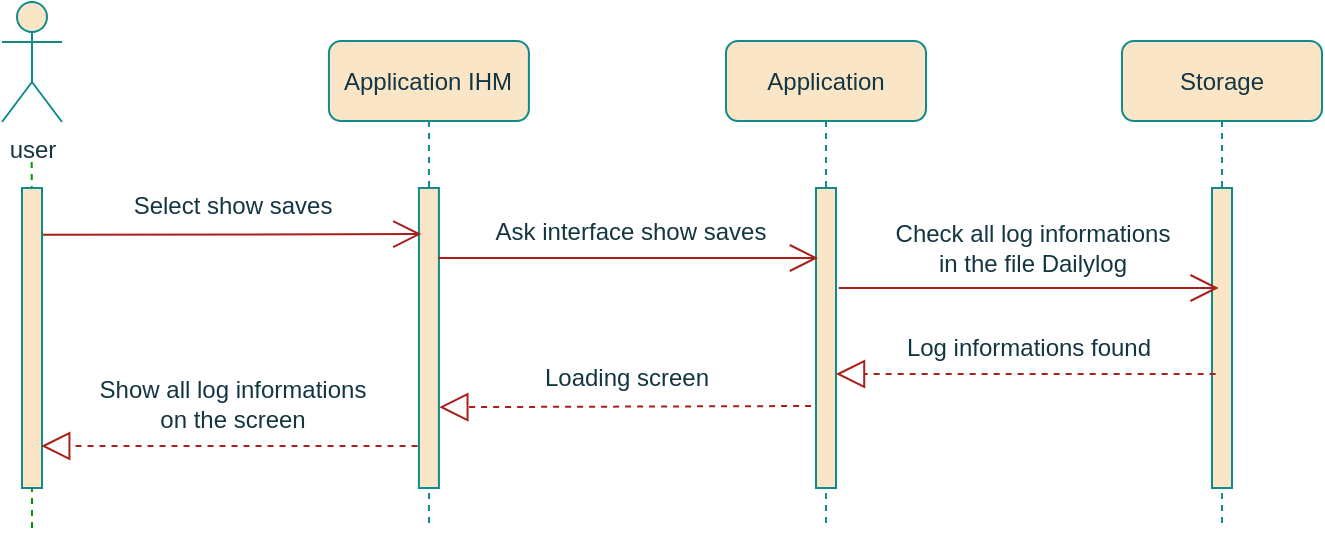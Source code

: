 <mxfile version="20.6.0" type="device"><diagram id="RmPmtxM8VEzseqfuqtIl" name="Page-1"><mxGraphModel dx="860" dy="413" grid="1" gridSize="10" guides="1" tooltips="1" connect="1" arrows="1" fold="1" page="1" pageScale="1" pageWidth="413" pageHeight="291" math="0" shadow="0"><root><mxCell id="0"/><mxCell id="1" parent="0"/><mxCell id="ZIF5DPFye3Cb1UIWGX4y-1" value="&lt;span style=&quot;&quot;&gt;Application IHM&lt;/span&gt;" style="shape=umlLifeline;perimeter=lifelinePerimeter;whiteSpace=wrap;html=1;container=0;collapsible=0;recursiveResize=0;outlineConnect=0;rounded=1;fillColor=#FAE5C7;strokeColor=#0F8B8D;fontColor=#143642;" vertex="1" parent="1"><mxGeometry x="326.46" y="86.5" width="100" height="243.5" as="geometry"/></mxCell><mxCell id="ZIF5DPFye3Cb1UIWGX4y-2" value="user" style="shape=umlActor;verticalLabelPosition=bottom;verticalAlign=top;html=1;rounded=1;fillColor=#FAE5C7;strokeColor=#0F8B8D;fontColor=#143642;" vertex="1" parent="1"><mxGeometry x="163" y="67" width="30" height="60" as="geometry"/></mxCell><mxCell id="ZIF5DPFye3Cb1UIWGX4y-3" value="&lt;span style=&quot;&quot;&gt;Application&lt;/span&gt;" style="shape=umlLifeline;perimeter=lifelinePerimeter;whiteSpace=wrap;html=1;container=0;collapsible=0;recursiveResize=0;outlineConnect=0;rounded=1;fillColor=#FAE5C7;strokeColor=#0F8B8D;fontColor=#143642;" vertex="1" parent="1"><mxGeometry x="525" y="86.5" width="100" height="243.5" as="geometry"/></mxCell><mxCell id="ZIF5DPFye3Cb1UIWGX4y-4" value="&lt;span style=&quot;&quot;&gt;Storage&lt;/span&gt;" style="shape=umlLifeline;perimeter=lifelinePerimeter;whiteSpace=wrap;html=1;container=0;collapsible=0;recursiveResize=0;outlineConnect=0;rounded=1;fillColor=#FAE5C7;strokeColor=#0F8B8D;fontColor=#143642;" vertex="1" parent="1"><mxGeometry x="723" y="86.5" width="100" height="243.5" as="geometry"/></mxCell><mxCell id="ZIF5DPFye3Cb1UIWGX4y-5" value="" style="endArrow=none;dashed=1;html=1;rounded=1;labelBackgroundColor=#DAD2D8;strokeColor=#009900;fontColor=#143642;fillColor=#d5e8d4;" edge="1" parent="1"><mxGeometry width="50" height="50" relative="1" as="geometry"><mxPoint x="178" y="330" as="sourcePoint"/><mxPoint x="177.865" y="147" as="targetPoint"/></mxGeometry></mxCell><mxCell id="ZIF5DPFye3Cb1UIWGX4y-6" value="" style="html=1;points=[];perimeter=orthogonalPerimeter;rounded=0;glass=0;labelBackgroundColor=none;fillStyle=auto;fillColor=#FAE5C7;strokeColor=#0F8B8D;fontColor=#143642;" vertex="1" parent="1"><mxGeometry x="173" y="160" width="10" height="150" as="geometry"/></mxCell><mxCell id="ZIF5DPFye3Cb1UIWGX4y-7" value="" style="html=1;points=[];perimeter=orthogonalPerimeter;rounded=0;glass=0;labelBackgroundColor=none;fillStyle=auto;fillColor=#FAE5C7;strokeColor=#0F8B8D;fontColor=#143642;" vertex="1" parent="1"><mxGeometry x="371.46" y="160" width="10" height="150" as="geometry"/></mxCell><mxCell id="ZIF5DPFye3Cb1UIWGX4y-8" value="" style="html=1;points=[];perimeter=orthogonalPerimeter;rounded=0;glass=0;labelBackgroundColor=none;fillStyle=auto;fillColor=#FAE5C7;strokeColor=#0F8B8D;fontColor=#143642;" vertex="1" parent="1"><mxGeometry x="570" y="160" width="10" height="150" as="geometry"/></mxCell><mxCell id="ZIF5DPFye3Cb1UIWGX4y-9" value="" style="html=1;points=[];perimeter=orthogonalPerimeter;rounded=0;glass=0;labelBackgroundColor=none;fillStyle=auto;fillColor=#FAE5C7;strokeColor=#0F8B8D;fontColor=#143642;" vertex="1" parent="1"><mxGeometry x="768" y="160" width="10" height="150" as="geometry"/></mxCell><mxCell id="ZIF5DPFye3Cb1UIWGX4y-10" value="Select show saves" style="text;html=1;align=center;verticalAlign=middle;resizable=0;points=[];autosize=1;strokeColor=none;fillColor=none;rounded=1;fontColor=#143642;" vertex="1" parent="1"><mxGeometry x="218.09" y="154" width="120" height="30" as="geometry"/></mxCell><mxCell id="ZIF5DPFye3Cb1UIWGX4y-11" value="" style="endArrow=open;endFill=1;endSize=12;html=1;rounded=1;entryX=0.071;entryY=0.165;entryDx=0;entryDy=0;entryPerimeter=0;labelBackgroundColor=#DAD2D8;strokeColor=#A8201A;fontColor=#143642;" edge="1" parent="1"><mxGeometry width="160" relative="1" as="geometry"><mxPoint x="183.5" y="183.43" as="sourcePoint"/><mxPoint x="372.67" y="183.05" as="targetPoint"/></mxGeometry></mxCell><mxCell id="ZIF5DPFye3Cb1UIWGX4y-12" value="Ask interface show saves" style="text;html=1;align=center;verticalAlign=middle;resizable=0;points=[];autosize=1;strokeColor=none;fillColor=none;rounded=1;fontColor=#143642;" vertex="1" parent="1"><mxGeometry x="397" y="167" width="160" height="30" as="geometry"/></mxCell><mxCell id="ZIF5DPFye3Cb1UIWGX4y-13" value="" style="endArrow=open;endFill=1;endSize=12;html=1;rounded=1;labelBackgroundColor=#DAD2D8;strokeColor=#A8201A;fontColor=#143642;" edge="1" parent="1"><mxGeometry width="160" relative="1" as="geometry"><mxPoint x="381" y="195" as="sourcePoint"/><mxPoint x="571" y="195" as="targetPoint"/></mxGeometry></mxCell><mxCell id="ZIF5DPFye3Cb1UIWGX4y-20" value="Loading screen" style="text;html=1;align=center;verticalAlign=middle;resizable=0;points=[];autosize=1;strokeColor=none;fillColor=none;rounded=1;fontColor=#143642;" vertex="1" parent="1"><mxGeometry x="419.77" y="240" width="110" height="30" as="geometry"/></mxCell><mxCell id="ZIF5DPFye3Cb1UIWGX4y-21" value="" style="endArrow=block;dashed=1;endFill=0;endSize=12;html=1;rounded=1;exitX=-0.211;exitY=0.186;exitDx=0;exitDy=0;exitPerimeter=0;labelBackgroundColor=#DAD2D8;strokeColor=#A8201A;fontColor=#143642;" edge="1" parent="1"><mxGeometry width="160" relative="1" as="geometry"><mxPoint x="567.55" y="268.998" as="sourcePoint"/><mxPoint x="381.66" y="269.59" as="targetPoint"/></mxGeometry></mxCell><mxCell id="ZIF5DPFye3Cb1UIWGX4y-22" value="Show all log informations &lt;br&gt;on the screen" style="text;html=1;align=center;verticalAlign=middle;resizable=0;points=[];autosize=1;strokeColor=none;fillColor=none;rounded=1;fontColor=#143642;" vertex="1" parent="1"><mxGeometry x="197.6" y="248" width="160" height="40" as="geometry"/></mxCell><mxCell id="ZIF5DPFye3Cb1UIWGX4y-23" value="" style="endArrow=block;endFill=0;endSize=12;html=1;rounded=1;labelBackgroundColor=#DAD2D8;strokeColor=#A8201A;fontColor=#143642;dashed=1;" edge="1" parent="1"><mxGeometry width="160" relative="1" as="geometry"><mxPoint x="370.77" y="289.0" as="sourcePoint"/><mxPoint x="182.597" y="289.0" as="targetPoint"/></mxGeometry></mxCell><mxCell id="ZIF5DPFye3Cb1UIWGX4y-46" value="Check all log informations&lt;br&gt;in the file Dailylog" style="text;html=1;align=center;verticalAlign=middle;resizable=0;points=[];autosize=1;strokeColor=none;fillColor=none;rounded=1;fontColor=#143642;" vertex="1" parent="1"><mxGeometry x="597.69" y="170" width="160" height="40" as="geometry"/></mxCell><mxCell id="ZIF5DPFye3Cb1UIWGX4y-47" value="" style="endArrow=open;endFill=1;endSize=12;html=1;rounded=1;labelBackgroundColor=#DAD2D8;strokeColor=#A8201A;fontColor=#143642;" edge="1" parent="1"><mxGeometry width="160" relative="1" as="geometry"><mxPoint x="581.33" y="210.0" as="sourcePoint"/><mxPoint x="771.33" y="210.0" as="targetPoint"/></mxGeometry></mxCell><mxCell id="ZIF5DPFye3Cb1UIWGX4y-48" value="Log informations found" style="text;html=1;align=center;verticalAlign=middle;resizable=0;points=[];autosize=1;strokeColor=none;fillColor=none;rounded=1;fontColor=#143642;" vertex="1" parent="1"><mxGeometry x="601.33" y="225" width="150" height="30" as="geometry"/></mxCell><mxCell id="ZIF5DPFye3Cb1UIWGX4y-49" value="" style="endArrow=block;dashed=1;endFill=0;endSize=12;html=1;rounded=1;labelBackgroundColor=#DAD2D8;strokeColor=#A8201A;fontColor=#143642;" edge="1" parent="1"><mxGeometry width="160" relative="1" as="geometry"><mxPoint x="769.83" y="253" as="sourcePoint"/><mxPoint x="579.997" y="253" as="targetPoint"/></mxGeometry></mxCell></root></mxGraphModel></diagram></mxfile>